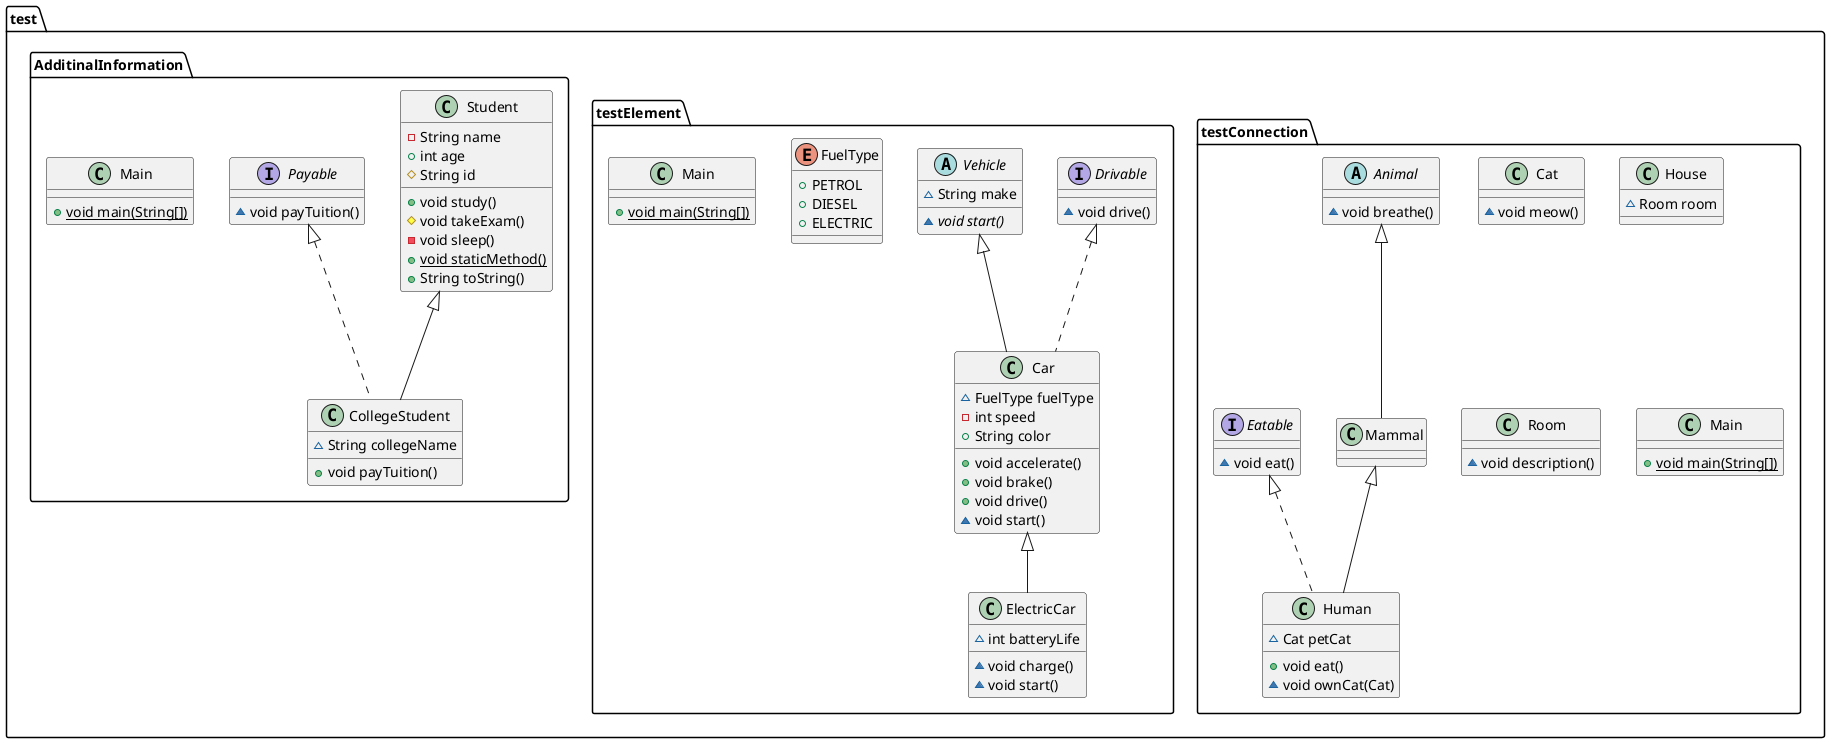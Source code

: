 @startuml
abstract class test.testConnection.Animal {
~ void breathe()
}
interface test.testConnection.Eatable {
~ void eat()
}
class test.testConnection.Mammal {
}
class test.testConnection.Human {
~ Cat petCat
+ void eat()
~ void ownCat(Cat)
}
class test.testConnection.Cat {
~ void meow()
}
class test.testConnection.House {
~ Room room
}
class test.testConnection.Room {
~ void description()
}
class test.testConnection.Main {
+ {static} void main(String[])
}
class test.testElement.Car {
~ FuelType fuelType
- int speed
+ String color
+ void accelerate()
+ void brake()
+ void drive()
~ void start()
}
interface test.testElement.Drivable {
~ void drive()
}
abstract class test.testElement.Vehicle {
~ String make
~ {abstract}void start()
}
enum test.testElement.FuelType {
+  PETROL
+  DIESEL
+  ELECTRIC
}
class test.testElement.ElectricCar {
~ int batteryLife
~ void charge()
~ void start()
}
class test.testElement.Main {
+ {static} void main(String[])
}
class test.AdditinalInformation.Student {
- String name
+ int age
# String id
+ void study()
# void takeExam()
- void sleep()
+ {static} void staticMethod()
+ String toString()
}
interface test.AdditinalInformation.Payable {
~ void payTuition()
}
class test.AdditinalInformation.CollegeStudent {
~ String collegeName
+ void payTuition()
}
class test.AdditinalInformation.Main {
+ {static} void main(String[])
}


test.testConnection.Animal <|-- test.testConnection.Mammal
test.testConnection.Eatable <|.. test.testConnection.Human
test.testConnection.Mammal <|-- test.testConnection.Human
test.testElement.Drivable <|.. test.testElement.Car
test.testElement.Vehicle <|-- test.testElement.Car
test.testElement.Car <|-- test.testElement.ElectricCar
test.AdditinalInformation.Payable <|.. test.AdditinalInformation.CollegeStudent
test.AdditinalInformation.Student <|-- test.AdditinalInformation.CollegeStudent
@enduml